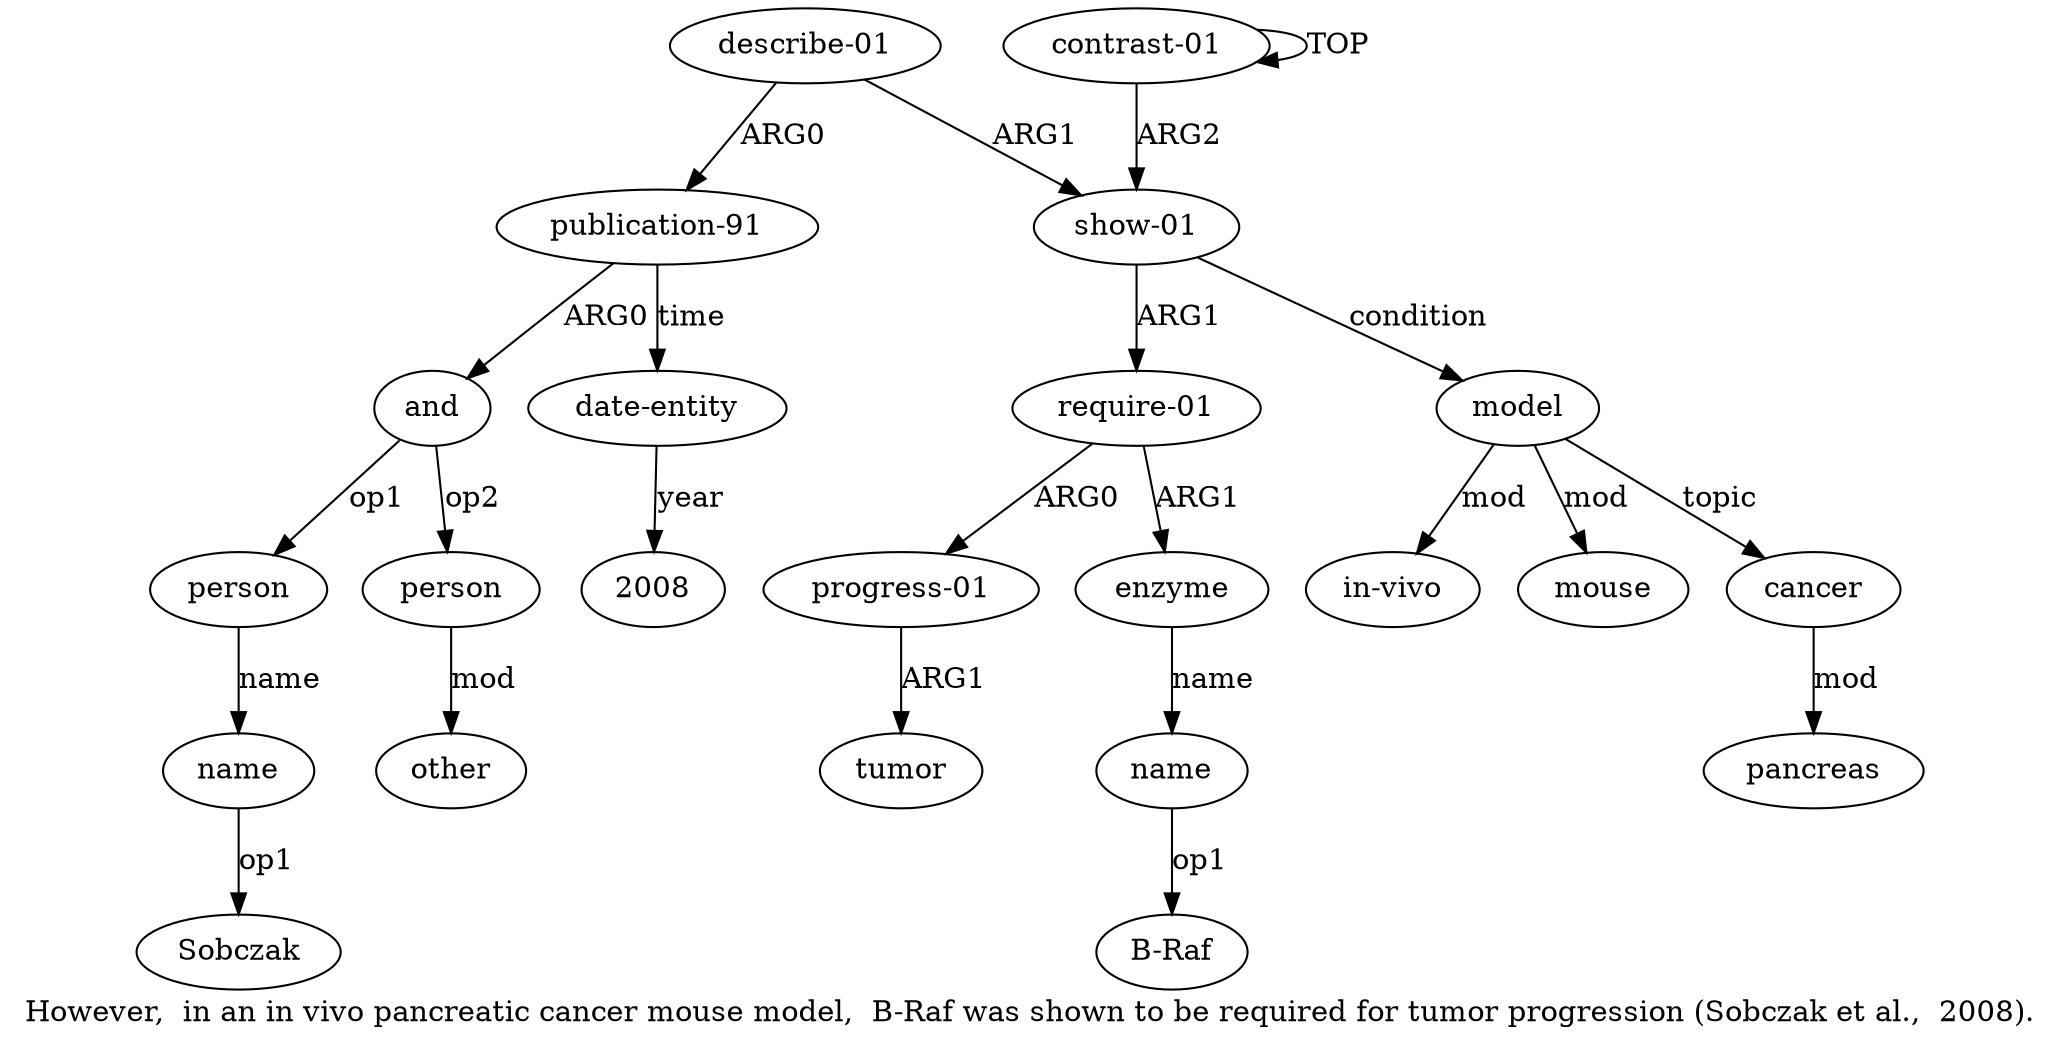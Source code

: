 digraph  {
	graph [label="However,  in an in vivo pancreatic cancer mouse model,  B-Raf was shown to be required for tumor progression (Sobczak et al.,  2008)\
."];
	node [label="\N"];
	"a6 B-Raf"	 [color=black,
		gold_ind=-1,
		gold_label="B-Raf",
		label="B-Raf",
		test_ind=-1,
		test_label="B-Raf"];
	"a16 Sobczak"	 [color=black,
		gold_ind=-1,
		gold_label=Sobczak,
		label=Sobczak,
		test_ind=-1,
		test_label=Sobczak];
	a15	 [color=black,
		gold_ind=15,
		gold_label=person,
		label=person,
		test_ind=15,
		test_label=person];
	a16	 [color=black,
		gold_ind=16,
		gold_label=name,
		label=name,
		test_ind=16,
		test_label=name];
	a15 -> a16 [key=0,
	color=black,
	gold_label=name,
	label=name,
	test_label=name];
a14 [color=black,
	gold_ind=14,
	gold_label=and,
	label=and,
	test_ind=14,
	test_label=and];
a14 -> a15 [key=0,
color=black,
gold_label=op1,
label=op1,
test_label=op1];
a17 [color=black,
gold_ind=17,
gold_label=person,
label=person,
test_ind=17,
test_label=person];
a14 -> a17 [key=0,
color=black,
gold_label=op2,
label=op2,
test_label=op2];
a18 [color=black,
gold_ind=18,
gold_label=other,
label=other,
test_ind=18,
test_label=other];
a17 -> a18 [key=0,
color=black,
gold_label=mod,
label=mod,
test_label=mod];
a16 -> "a16 Sobczak" [key=0,
color=black,
gold_label=op1,
label=op1,
test_label=op1];
a11 [color=black,
gold_ind=11,
gold_label="in-vivo",
label="in-vivo",
test_ind=11,
test_label="in-vivo"];
a10 [color=black,
gold_ind=10,
gold_label=mouse,
label=mouse,
test_ind=10,
test_label=mouse];
a13 [color=black,
gold_ind=13,
gold_label="publication-91",
label="publication-91",
test_ind=13,
test_label="publication-91"];
a13 -> a14 [key=0,
color=black,
gold_label=ARG0,
label=ARG0,
test_label=ARG0];
a19 [color=black,
gold_ind=19,
gold_label="date-entity",
label="date-entity",
test_ind=19,
test_label="date-entity"];
a13 -> a19 [key=0,
color=black,
gold_label=time,
label=time,
test_label=time];
a12 [color=black,
gold_ind=12,
gold_label="describe-01",
label="describe-01",
test_ind=12,
test_label="describe-01"];
a12 -> a13 [key=0,
color=black,
gold_label=ARG0,
label=ARG0,
test_label=ARG0];
a1 [color=black,
gold_ind=1,
gold_label="show-01",
label="show-01",
test_ind=1,
test_label="show-01"];
a12 -> a1 [key=0,
color=black,
gold_label=ARG1,
label=ARG1,
test_label=ARG1];
"a19 2008" [color=black,
gold_ind=-1,
gold_label=2008,
label=2008,
test_ind=-1,
test_label=2008];
a19 -> "a19 2008" [key=0,
color=black,
gold_label=year,
label=year,
test_label=year];
a2 [color=black,
gold_ind=2,
gold_label="require-01",
label="require-01",
test_ind=2,
test_label="require-01"];
a1 -> a2 [key=0,
color=black,
gold_label=ARG1,
label=ARG1,
test_label=ARG1];
a7 [color=black,
gold_ind=7,
gold_label=model,
label=model,
test_ind=7,
test_label=model];
a1 -> a7 [key=0,
color=black,
gold_label=condition,
label=condition,
test_label=condition];
a0 [color=black,
gold_ind=0,
gold_label="contrast-01",
label="contrast-01",
test_ind=0,
test_label="contrast-01"];
a0 -> a1 [key=0,
color=black,
gold_label=ARG2,
label=ARG2,
test_label=ARG2];
a0 -> a0 [key=0,
color=black,
gold_label=TOP,
label=TOP,
test_label=TOP];
a3 [color=black,
gold_ind=3,
gold_label="progress-01",
label="progress-01",
test_ind=3,
test_label="progress-01"];
a4 [color=black,
gold_ind=4,
gold_label=tumor,
label=tumor,
test_ind=4,
test_label=tumor];
a3 -> a4 [key=0,
color=black,
gold_label=ARG1,
label=ARG1,
test_label=ARG1];
a2 -> a3 [key=0,
color=black,
gold_label=ARG0,
label=ARG0,
test_label=ARG0];
a5 [color=black,
gold_ind=5,
gold_label=enzyme,
label=enzyme,
test_ind=5,
test_label=enzyme];
a2 -> a5 [key=0,
color=black,
gold_label=ARG1,
label=ARG1,
test_label=ARG1];
a6 [color=black,
gold_ind=6,
gold_label=name,
label=name,
test_ind=6,
test_label=name];
a5 -> a6 [key=0,
color=black,
gold_label=name,
label=name,
test_label=name];
a7 -> a11 [key=0,
color=black,
gold_label=mod,
label=mod,
test_label=mod];
a7 -> a10 [key=0,
color=black,
gold_label=mod,
label=mod,
test_label=mod];
a8 [color=black,
gold_ind=8,
gold_label=cancer,
label=cancer,
test_ind=8,
test_label=cancer];
a7 -> a8 [key=0,
color=black,
gold_label=topic,
label=topic,
test_label=topic];
a6 -> "a6 B-Raf" [key=0,
color=black,
gold_label=op1,
label=op1,
test_label=op1];
a9 [color=black,
gold_ind=9,
gold_label=pancreas,
label=pancreas,
test_ind=9,
test_label=pancreas];
a8 -> a9 [key=0,
color=black,
gold_label=mod,
label=mod,
test_label=mod];
}

